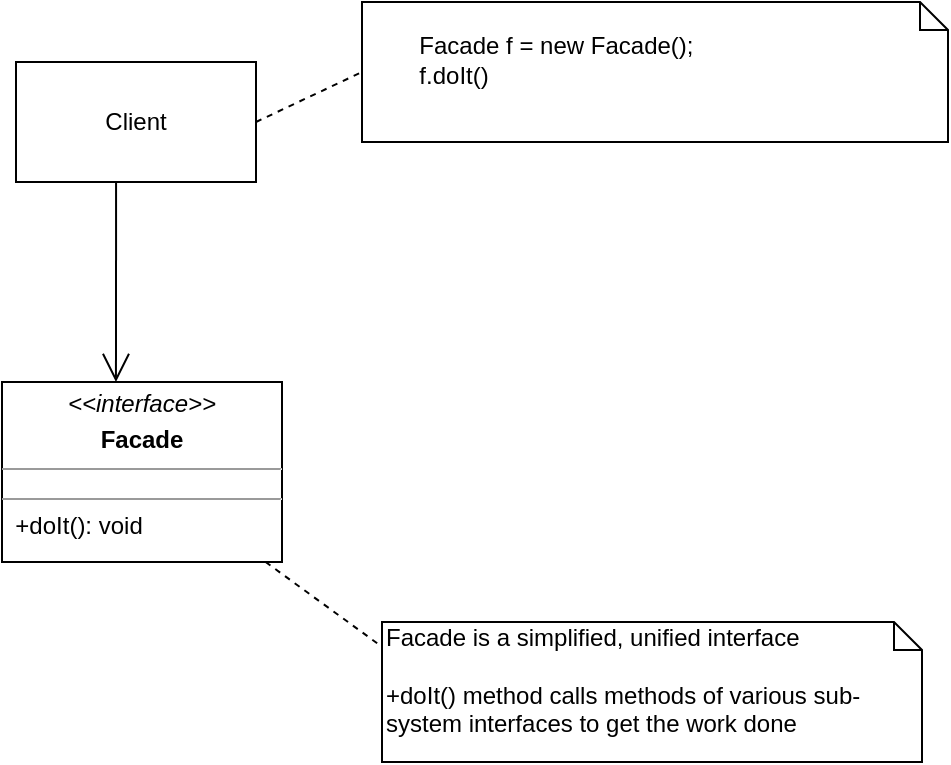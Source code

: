 <mxfile version="12.7.5" type="device"><diagram id="C5RBs43oDa-KdzZeNtuy" name="Page-1"><mxGraphModel dx="1022" dy="420" grid="1" gridSize="10" guides="1" tooltips="1" connect="1" arrows="1" fold="1" page="1" pageScale="1" pageWidth="827" pageHeight="1169" math="0" shadow="0"><root><mxCell id="WIyWlLk6GJQsqaUBKTNV-0"/><mxCell id="WIyWlLk6GJQsqaUBKTNV-1" parent="WIyWlLk6GJQsqaUBKTNV-0"/><mxCell id="IrV7GetgR7wxhGfLwM4q-0" value="Client" style="rounded=0;whiteSpace=wrap;html=1;" parent="WIyWlLk6GJQsqaUBKTNV-1" vertex="1"><mxGeometry x="307" y="60" width="120" height="60" as="geometry"/></mxCell><mxCell id="IrV7GetgR7wxhGfLwM4q-2" value="&lt;p style=&quot;margin: 0px ; margin-top: 4px ; text-align: center&quot;&gt;&lt;i&gt;&amp;lt;&amp;lt;interface&amp;gt;&amp;gt;&lt;/i&gt;&lt;/p&gt;&lt;p style=&quot;margin: 0px ; margin-top: 4px ; text-align: center&quot;&gt;&lt;b&gt;Facade&lt;/b&gt;&lt;/p&gt;&lt;hr size=&quot;1&quot;&gt;&lt;div style=&quot;height: 2px&quot;&gt;&lt;/div&gt;&lt;hr size=&quot;1&quot;&gt;&lt;div style=&quot;height: 2px&quot;&gt;&amp;nbsp; +doIt(): void&lt;/div&gt;" style="verticalAlign=top;align=left;overflow=fill;fontSize=12;fontFamily=Helvetica;html=1;" parent="WIyWlLk6GJQsqaUBKTNV-1" vertex="1"><mxGeometry x="300" y="220" width="140" height="90" as="geometry"/></mxCell><mxCell id="IrV7GetgR7wxhGfLwM4q-3" value="" style="endArrow=open;endFill=1;endSize=12;html=1;exitX=0.417;exitY=1;exitDx=0;exitDy=0;exitPerimeter=0;entryX=0.407;entryY=0;entryDx=0;entryDy=0;entryPerimeter=0;" parent="WIyWlLk6GJQsqaUBKTNV-1" source="IrV7GetgR7wxhGfLwM4q-0" target="IrV7GetgR7wxhGfLwM4q-2" edge="1"><mxGeometry width="160" relative="1" as="geometry"><mxPoint x="333" y="280" as="sourcePoint"/><mxPoint x="493" y="280" as="targetPoint"/></mxGeometry></mxCell><mxCell id="GgKQyzL9oG75pQAwCoCp-1" value="&lt;br&gt;&amp;nbsp; &amp;nbsp; &amp;nbsp; &amp;nbsp; Facade f = new Facade();&lt;br&gt;&amp;nbsp; &amp;nbsp; &amp;nbsp; &amp;nbsp; f.doIt()&lt;br&gt;&amp;nbsp; &amp;nbsp; &amp;nbsp; &amp;nbsp;" style="shape=note;whiteSpace=wrap;html=1;size=14;verticalAlign=top;align=left;spacingTop=-6;" vertex="1" parent="WIyWlLk6GJQsqaUBKTNV-1"><mxGeometry x="480" y="30" width="293" height="70" as="geometry"/></mxCell><mxCell id="GgKQyzL9oG75pQAwCoCp-5" value="" style="endArrow=none;dashed=1;html=1;exitX=1;exitY=0.5;exitDx=0;exitDy=0;entryX=0;entryY=0.5;entryDx=0;entryDy=0;entryPerimeter=0;" edge="1" parent="WIyWlLk6GJQsqaUBKTNV-1" source="IrV7GetgR7wxhGfLwM4q-0" target="GgKQyzL9oG75pQAwCoCp-1"><mxGeometry width="50" height="50" relative="1" as="geometry"><mxPoint x="390" y="270" as="sourcePoint"/><mxPoint x="440" y="220" as="targetPoint"/></mxGeometry></mxCell><mxCell id="GgKQyzL9oG75pQAwCoCp-8" value="" style="endArrow=none;dashed=1;html=1;entryX=0.458;entryY=0.067;entryDx=0;entryDy=0;entryPerimeter=0;" edge="1" parent="WIyWlLk6GJQsqaUBKTNV-1" source="IrV7GetgR7wxhGfLwM4q-2"><mxGeometry width="50" height="50" relative="1" as="geometry"><mxPoint x="390" y="270" as="sourcePoint"/><mxPoint x="491.32" y="353.34" as="targetPoint"/></mxGeometry></mxCell><mxCell id="GgKQyzL9oG75pQAwCoCp-9" value="Facade is a simplified, unified interface&lt;br&gt;&lt;br&gt;+doIt() method calls methods of various sub-system interfaces to get the work done" style="shape=note;whiteSpace=wrap;html=1;size=14;verticalAlign=top;align=left;spacingTop=-6;" vertex="1" parent="WIyWlLk6GJQsqaUBKTNV-1"><mxGeometry x="490" y="340" width="270" height="70" as="geometry"/></mxCell></root></mxGraphModel></diagram></mxfile>